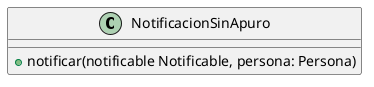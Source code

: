 @startuml
'https://plantuml.com/class-diagram

class NotificacionSinApuro{
    +notificar(notificable Notificable, persona: Persona)
}

@enduml